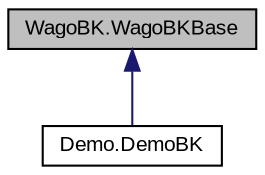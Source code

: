digraph "WagoBK.WagoBKBase"
{
  edge [fontname="Arial",fontsize="10",labelfontname="Arial",labelfontsize="10"];
  node [fontname="Arial",fontsize="10",shape=record];
  Node1 [label="WagoBK.WagoBKBase",height=0.2,width=0.4,color="black", fillcolor="grey75", style="filled" fontcolor="black"];
  Node1 -> Node2 [dir="back",color="midnightblue",fontsize="10",style="solid",fontname="Arial"];
  Node2 [label="Demo.DemoBK",height=0.2,width=0.4,color="black", fillcolor="white", style="filled",URL="$class_demo_1_1_demo_b_k.html"];
}
